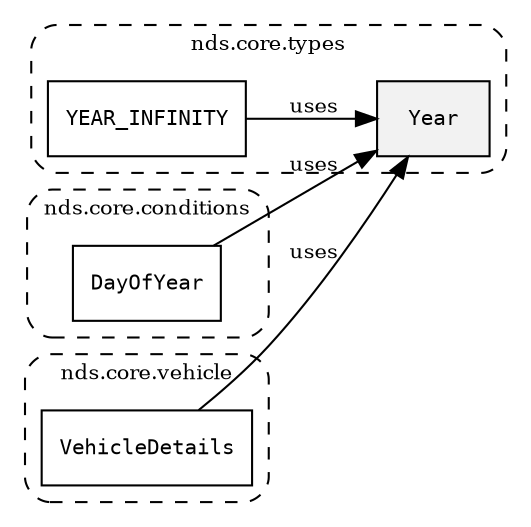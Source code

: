 /**
 * This dot file creates symbol collaboration diagram for Year.
 */
digraph ZSERIO
{
    node [shape=box, fontsize=10];
    rankdir="LR";
    fontsize=10;
    tooltip="Year collaboration diagram";

    subgraph "cluster_nds.core.types"
    {
        style="dashed, rounded";
        label="nds.core.types";
        tooltip="Package nds.core.types";
        href="../../../content/packages/nds.core.types.html#Package-nds-core-types";
        target="_parent";

        "Year" [style="filled", fillcolor="#0000000D", target="_parent", label=<<font face="monospace"><table align="center" border="0" cellspacing="0" cellpadding="0"><tr><td href="../../../content/packages/nds.core.types.html#Subtype-Year" title="Subtype defined in nds.core.types">Year</td></tr></table></font>>];
        "YEAR_INFINITY" [target="_parent", label=<<font face="monospace"><table align="center" border="0" cellspacing="0" cellpadding="0"><tr><td href="../../../content/packages/nds.core.types.html#Constant-YEAR_INFINITY" title="Constant defined in nds.core.types">YEAR_INFINITY</td></tr></table></font>>];
    }

    subgraph "cluster_nds.core.conditions"
    {
        style="dashed, rounded";
        label="nds.core.conditions";
        tooltip="Package nds.core.conditions";
        href="../../../content/packages/nds.core.conditions.html#Package-nds-core-conditions";
        target="_parent";

        "DayOfYear" [target="_parent", label=<<font face="monospace"><table align="center" border="0" cellspacing="0" cellpadding="0"><tr><td href="../../../content/packages/nds.core.conditions.html#Structure-DayOfYear" title="Structure defined in nds.core.conditions">DayOfYear</td></tr></table></font>>];
    }

    subgraph "cluster_nds.core.vehicle"
    {
        style="dashed, rounded";
        label="nds.core.vehicle";
        tooltip="Package nds.core.vehicle";
        href="../../../content/packages/nds.core.vehicle.html#Package-nds-core-vehicle";
        target="_parent";

        "VehicleDetails" [target="_parent", label=<<font face="monospace"><table align="center" border="0" cellspacing="0" cellpadding="0"><tr><td href="../../../content/packages/nds.core.vehicle.html#Structure-VehicleDetails" title="Structure defined in nds.core.vehicle">VehicleDetails</td></tr></table></font>>];
    }

    "YEAR_INFINITY" -> "Year" [label="uses", fontsize=10];
    "DayOfYear" -> "Year" [label="uses", fontsize=10];
    "VehicleDetails" -> "Year" [label="uses", fontsize=10];
}
